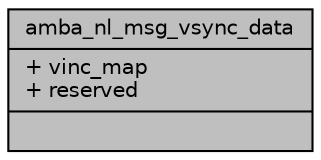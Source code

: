 digraph "amba_nl_msg_vsync_data"
{
 // INTERACTIVE_SVG=YES
 // LATEX_PDF_SIZE
  bgcolor="transparent";
  edge [fontname="Helvetica",fontsize="10",labelfontname="Helvetica",labelfontsize="10"];
  node [fontname="Helvetica",fontsize="10",shape=record];
  Node1 [label="{amba_nl_msg_vsync_data\n|+ vinc_map\l+ reserved\l|}",height=0.2,width=0.4,color="black", fillcolor="grey75", style="filled", fontcolor="black",tooltip=" "];
}
